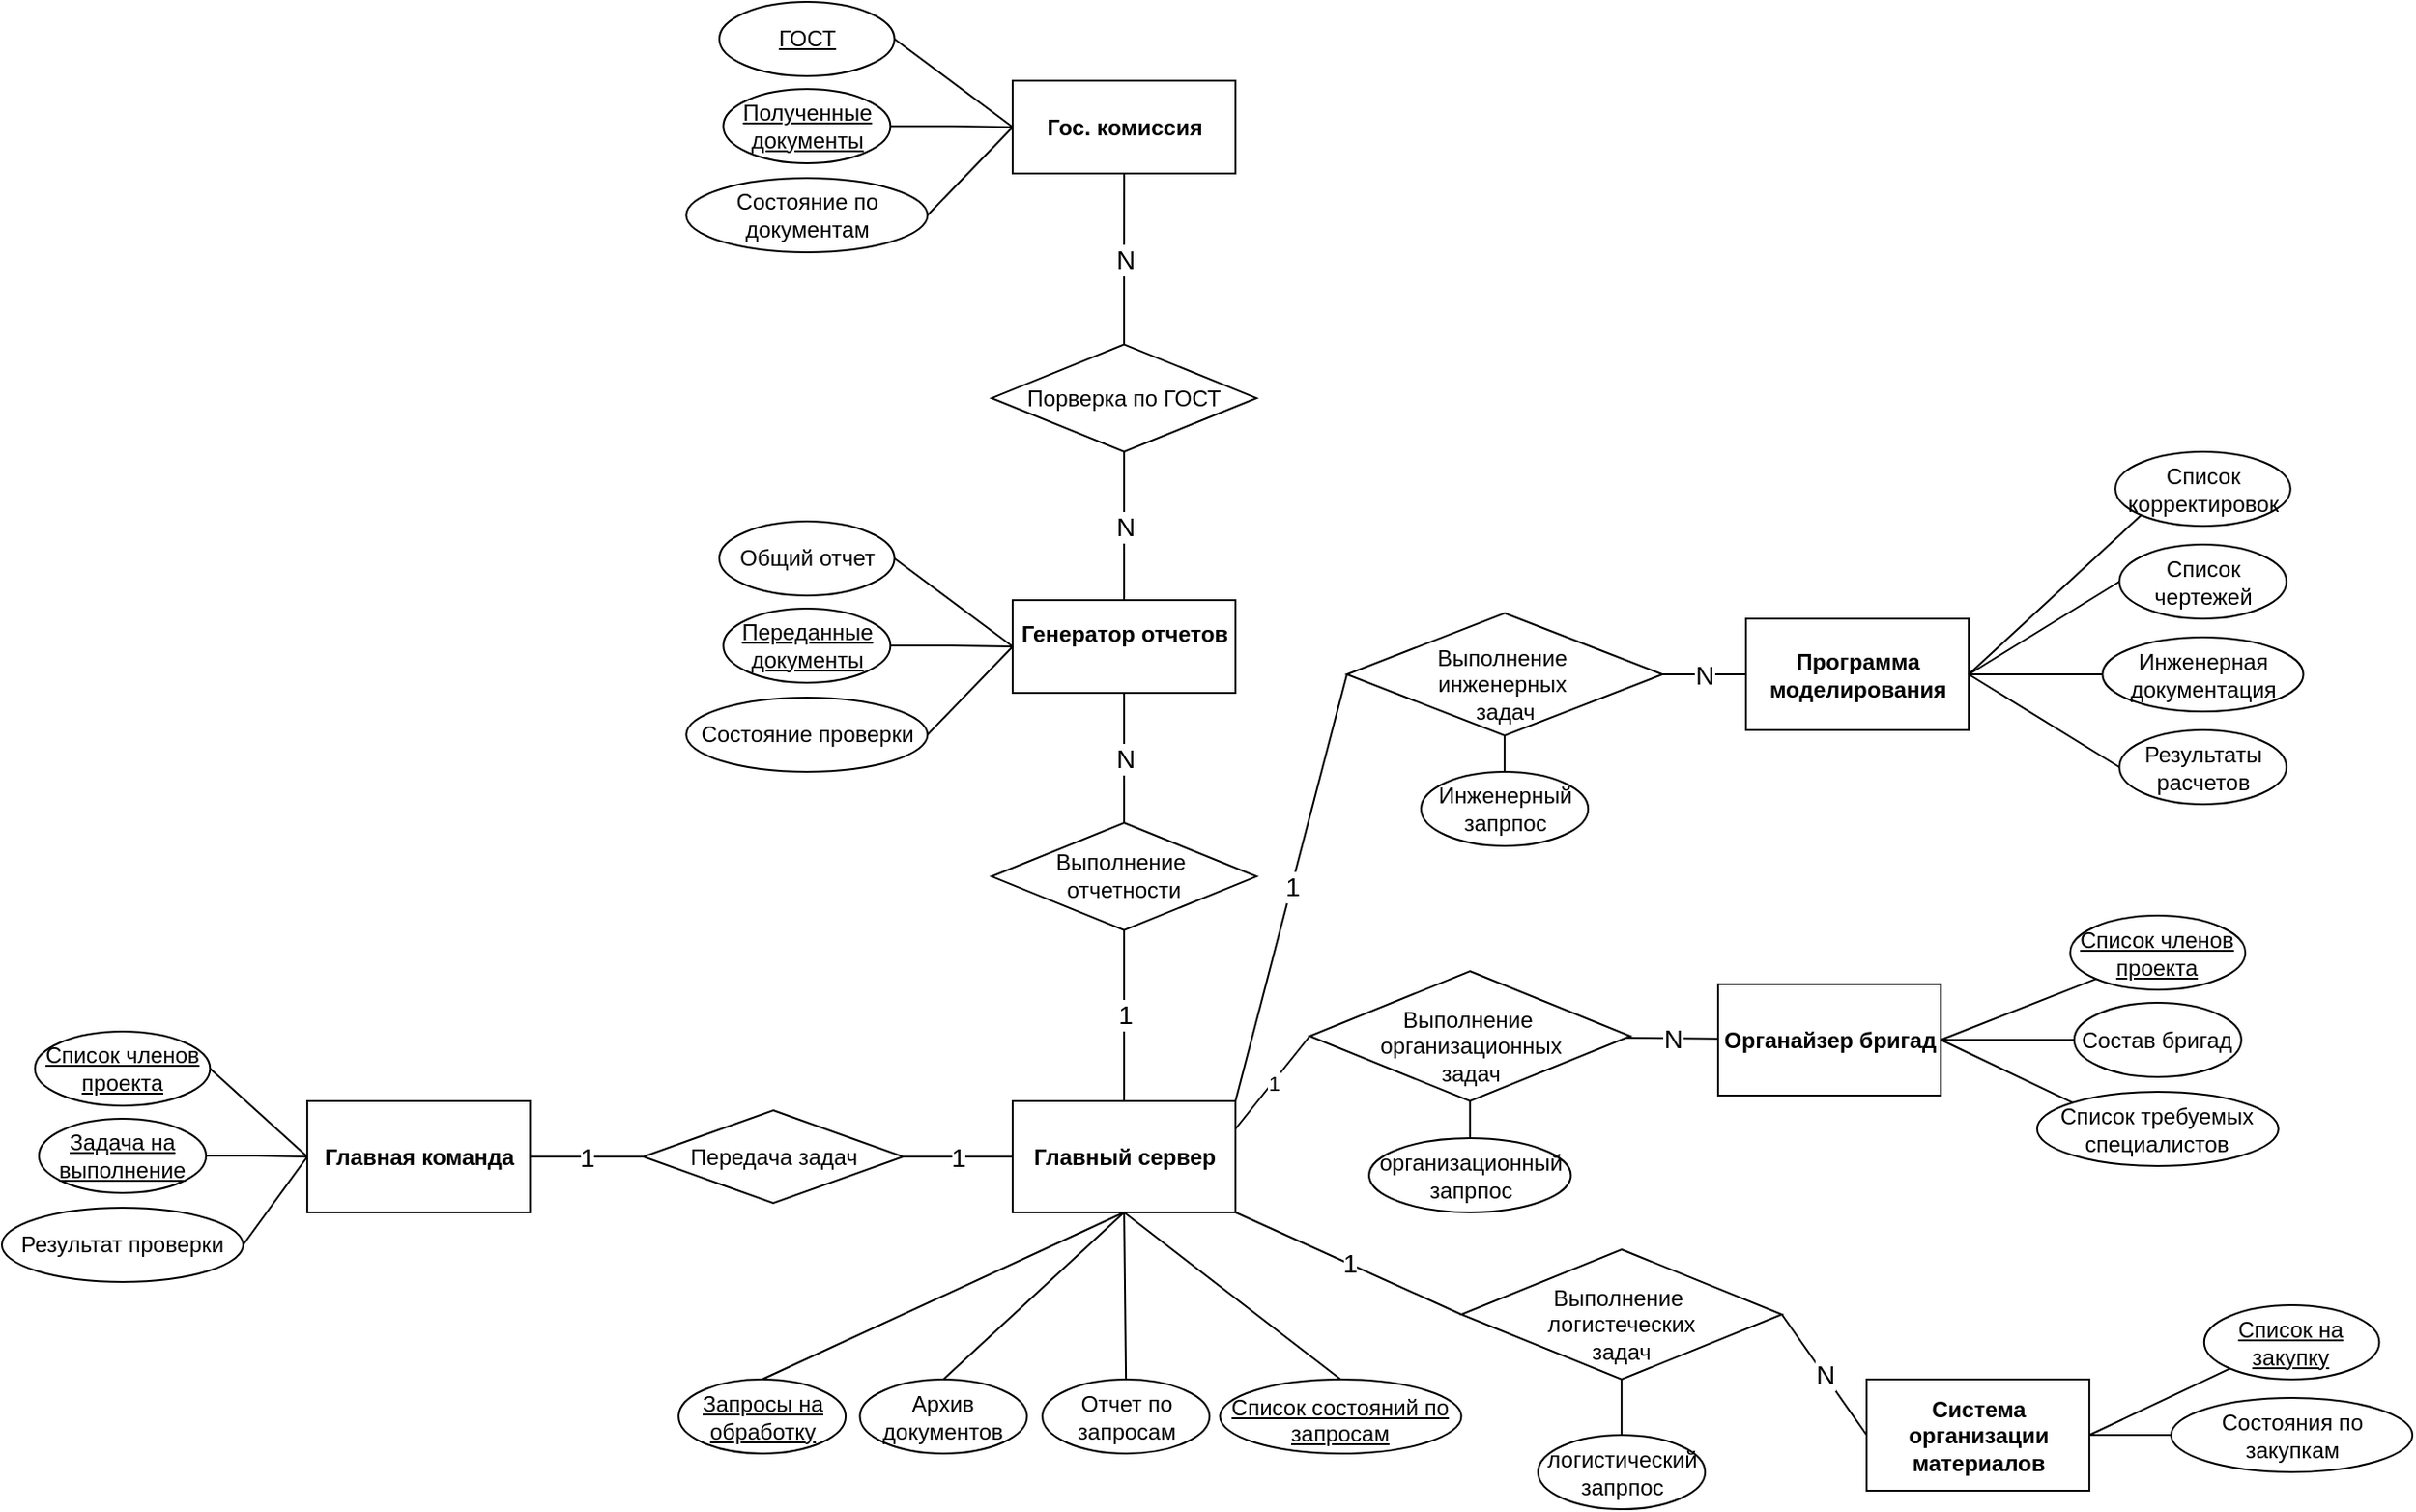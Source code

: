 <mxfile version="24.2.5" type="device">
  <diagram id="R2lEEEUBdFMjLlhIrx00" name="Page-1">
    <mxGraphModel dx="4090" dy="1407" grid="1" gridSize="10" guides="1" tooltips="1" connect="1" arrows="1" fold="1" page="1" pageScale="1" pageWidth="850" pageHeight="1100" math="0" shadow="0" extFonts="Permanent Marker^https://fonts.googleapis.com/css?family=Permanent+Marker">
      <root>
        <mxCell id="0" />
        <mxCell id="1" parent="0" />
        <mxCell id="HZR0XLKzO5xrUFBaR0wA-102" value="1" style="edgeStyle=orthogonalEdgeStyle;rounded=0;orthogonalLoop=1;jettySize=auto;html=1;exitX=1;exitY=0.5;exitDx=0;exitDy=0;entryX=0;entryY=0.5;entryDx=0;entryDy=0;endArrow=none;endFill=0;fontSize=14;" edge="1" parent="1" source="HZR0XLKzO5xrUFBaR0wA-77" target="HZR0XLKzO5xrUFBaR0wA-106">
          <mxGeometry relative="1" as="geometry" />
        </mxCell>
        <mxCell id="HZR0XLKzO5xrUFBaR0wA-77" value="&lt;b&gt;Главная команда&lt;/b&gt;" style="rounded=0;whiteSpace=wrap;html=1;" vertex="1" parent="1">
          <mxGeometry x="-1335.44" y="682.5" width="120" height="60" as="geometry" />
        </mxCell>
        <mxCell id="HZR0XLKzO5xrUFBaR0wA-103" value="1" style="rounded=0;orthogonalLoop=1;jettySize=auto;html=1;exitX=1;exitY=0.25;exitDx=0;exitDy=0;entryX=0;entryY=0.5;entryDx=0;entryDy=0;endArrow=none;endFill=0;" edge="1" parent="1" source="HZR0XLKzO5xrUFBaR0wA-95" target="HZR0XLKzO5xrUFBaR0wA-128">
          <mxGeometry relative="1" as="geometry" />
        </mxCell>
        <mxCell id="HZR0XLKzO5xrUFBaR0wA-104" value="1" style="rounded=0;orthogonalLoop=1;jettySize=auto;html=1;exitX=1;exitY=0;exitDx=0;exitDy=0;entryX=0;entryY=0.5;entryDx=0;entryDy=0;endArrow=none;endFill=0;fontSize=14;" edge="1" parent="1" source="HZR0XLKzO5xrUFBaR0wA-95" target="HZR0XLKzO5xrUFBaR0wA-118">
          <mxGeometry relative="1" as="geometry" />
        </mxCell>
        <mxCell id="HZR0XLKzO5xrUFBaR0wA-105" value="1" style="rounded=0;orthogonalLoop=1;jettySize=auto;html=1;exitX=1;exitY=1;exitDx=0;exitDy=0;entryX=0;entryY=0.5;entryDx=0;entryDy=0;endArrow=none;endFill=0;fontSize=14;" edge="1" parent="1" source="HZR0XLKzO5xrUFBaR0wA-95" target="HZR0XLKzO5xrUFBaR0wA-131">
          <mxGeometry relative="1" as="geometry" />
        </mxCell>
        <mxCell id="HZR0XLKzO5xrUFBaR0wA-95" value="&lt;b&gt;Главный сервер&lt;/b&gt;" style="rounded=0;whiteSpace=wrap;html=1;" vertex="1" parent="1">
          <mxGeometry x="-955.44" y="682.5" width="120" height="60" as="geometry" />
        </mxCell>
        <mxCell id="HZR0XLKzO5xrUFBaR0wA-96" value="&lt;b&gt;Программа моделирования&lt;/b&gt;" style="rounded=0;whiteSpace=wrap;html=1;" vertex="1" parent="1">
          <mxGeometry x="-560.44" y="422.5" width="120" height="60" as="geometry" />
        </mxCell>
        <mxCell id="HZR0XLKzO5xrUFBaR0wA-97" value="&lt;b style=&quot;background-color: initial;&quot;&gt;Система организации материалов&lt;/b&gt;" style="rounded=0;whiteSpace=wrap;html=1;" vertex="1" parent="1">
          <mxGeometry x="-495.44" y="832.5" width="120" height="60" as="geometry" />
        </mxCell>
        <mxCell id="HZR0XLKzO5xrUFBaR0wA-129" value="N" style="rounded=0;orthogonalLoop=1;jettySize=auto;html=1;endArrow=none;endFill=0;fontSize=14;" edge="1" parent="1" source="HZR0XLKzO5xrUFBaR0wA-98" target="HZR0XLKzO5xrUFBaR0wA-128">
          <mxGeometry relative="1" as="geometry" />
        </mxCell>
        <mxCell id="HZR0XLKzO5xrUFBaR0wA-98" value="&lt;b&gt;Органайзер бригад&lt;/b&gt;" style="rounded=0;whiteSpace=wrap;html=1;" vertex="1" parent="1">
          <mxGeometry x="-575.44" y="619.5" width="120" height="60" as="geometry" />
        </mxCell>
        <mxCell id="HZR0XLKzO5xrUFBaR0wA-171" value="N" style="edgeStyle=orthogonalEdgeStyle;rounded=0;orthogonalLoop=1;jettySize=auto;html=1;exitX=0.5;exitY=0;exitDx=0;exitDy=0;entryX=0.5;entryY=1;entryDx=0;entryDy=0;endArrow=none;endFill=0;fontSize=14;" edge="1" parent="1" source="HZR0XLKzO5xrUFBaR0wA-100" target="HZR0XLKzO5xrUFBaR0wA-168">
          <mxGeometry relative="1" as="geometry" />
        </mxCell>
        <mxCell id="HZR0XLKzO5xrUFBaR0wA-100" value="&lt;b&gt;Генератор отчетов&lt;/b&gt;&lt;br&gt;&lt;div&gt;&lt;b&gt;&lt;br&gt;&lt;/b&gt;&lt;/div&gt;" style="rounded=0;whiteSpace=wrap;html=1;" vertex="1" parent="1">
          <mxGeometry x="-955.44" y="412.5" width="120" height="50" as="geometry" />
        </mxCell>
        <mxCell id="HZR0XLKzO5xrUFBaR0wA-101" value="&lt;div&gt;&lt;b&gt;Гос. комиссия&lt;/b&gt;&lt;b&gt;&lt;br&gt;&lt;/b&gt;&lt;/div&gt;" style="rounded=0;whiteSpace=wrap;html=1;" vertex="1" parent="1">
          <mxGeometry x="-955.44" y="132.5" width="120" height="50" as="geometry" />
        </mxCell>
        <mxCell id="HZR0XLKzO5xrUFBaR0wA-107" value="1" style="edgeStyle=orthogonalEdgeStyle;rounded=0;orthogonalLoop=1;jettySize=auto;html=1;exitX=1;exitY=0.5;exitDx=0;exitDy=0;entryX=0;entryY=0.5;entryDx=0;entryDy=0;endArrow=none;endFill=0;fontSize=14;" edge="1" parent="1" source="HZR0XLKzO5xrUFBaR0wA-106" target="HZR0XLKzO5xrUFBaR0wA-95">
          <mxGeometry relative="1" as="geometry" />
        </mxCell>
        <mxCell id="HZR0XLKzO5xrUFBaR0wA-106" value="Передача задач" style="rhombus;whiteSpace=wrap;html=1;" vertex="1" parent="1">
          <mxGeometry x="-1154.44" y="687.5" width="140" height="50" as="geometry" />
        </mxCell>
        <mxCell id="HZR0XLKzO5xrUFBaR0wA-113" style="rounded=0;orthogonalLoop=1;jettySize=auto;html=1;exitX=0.5;exitY=0;exitDx=0;exitDy=0;entryX=0.5;entryY=1;entryDx=0;entryDy=0;endArrow=none;endFill=0;" edge="1" parent="1" source="HZR0XLKzO5xrUFBaR0wA-108" target="HZR0XLKzO5xrUFBaR0wA-95">
          <mxGeometry relative="1" as="geometry" />
        </mxCell>
        <mxCell id="HZR0XLKzO5xrUFBaR0wA-108" value="&lt;u&gt;Запросы на обработку&lt;/u&gt;" style="ellipse;whiteSpace=wrap;html=1;" vertex="1" parent="1">
          <mxGeometry x="-1135.44" y="832.5" width="90" height="40" as="geometry" />
        </mxCell>
        <mxCell id="HZR0XLKzO5xrUFBaR0wA-114" style="rounded=0;orthogonalLoop=1;jettySize=auto;html=1;exitX=0.5;exitY=0;exitDx=0;exitDy=0;entryX=0.5;entryY=1;entryDx=0;entryDy=0;endArrow=none;endFill=0;" edge="1" parent="1" source="HZR0XLKzO5xrUFBaR0wA-109" target="HZR0XLKzO5xrUFBaR0wA-95">
          <mxGeometry relative="1" as="geometry" />
        </mxCell>
        <mxCell id="HZR0XLKzO5xrUFBaR0wA-109" value="Архив документов" style="ellipse;whiteSpace=wrap;html=1;" vertex="1" parent="1">
          <mxGeometry x="-1037.77" y="832.5" width="90" height="40" as="geometry" />
        </mxCell>
        <mxCell id="HZR0XLKzO5xrUFBaR0wA-111" value="&lt;span style=&quot;text-align: left;&quot;&gt;Отчет по запросам&lt;/span&gt;" style="ellipse;whiteSpace=wrap;html=1;" vertex="1" parent="1">
          <mxGeometry x="-939.44" y="832.5" width="90" height="40" as="geometry" />
        </mxCell>
        <mxCell id="HZR0XLKzO5xrUFBaR0wA-116" style="rounded=0;orthogonalLoop=1;jettySize=auto;html=1;exitX=0.5;exitY=0;exitDx=0;exitDy=0;entryX=0.5;entryY=1;entryDx=0;entryDy=0;endArrow=none;endFill=0;" edge="1" parent="1" source="HZR0XLKzO5xrUFBaR0wA-112" target="HZR0XLKzO5xrUFBaR0wA-95">
          <mxGeometry relative="1" as="geometry" />
        </mxCell>
        <mxCell id="HZR0XLKzO5xrUFBaR0wA-112" value="&lt;u&gt;&lt;span style=&quot;text-align: left;&quot;&gt;Список состояний по запросам&lt;/span&gt;&lt;br&gt;&lt;/u&gt;&lt;div&gt;&lt;span style=&quot;text-align: left;&quot;&gt;&lt;br&gt;&lt;/span&gt;&lt;/div&gt;" style="ellipse;whiteSpace=wrap;html=1;verticalAlign=middle;spacingTop=18;" vertex="1" parent="1">
          <mxGeometry x="-843.77" y="832.5" width="130" height="40" as="geometry" />
        </mxCell>
        <mxCell id="HZR0XLKzO5xrUFBaR0wA-115" style="rounded=0;orthogonalLoop=1;jettySize=auto;html=1;exitX=0.5;exitY=0;exitDx=0;exitDy=0;entryX=0.5;entryY=1;entryDx=0;entryDy=0;endArrow=none;endFill=0;" edge="1" parent="1" source="HZR0XLKzO5xrUFBaR0wA-111" target="HZR0XLKzO5xrUFBaR0wA-95">
          <mxGeometry relative="1" as="geometry" />
        </mxCell>
        <mxCell id="HZR0XLKzO5xrUFBaR0wA-119" value="N" style="edgeStyle=orthogonalEdgeStyle;rounded=0;orthogonalLoop=1;jettySize=auto;html=1;exitX=1;exitY=0.5;exitDx=0;exitDy=0;entryX=0;entryY=0.5;entryDx=0;entryDy=0;endArrow=none;endFill=0;fontSize=14;" edge="1" parent="1" source="HZR0XLKzO5xrUFBaR0wA-118" target="HZR0XLKzO5xrUFBaR0wA-96">
          <mxGeometry relative="1" as="geometry" />
        </mxCell>
        <mxCell id="HZR0XLKzO5xrUFBaR0wA-118" value="Выполнение&amp;nbsp;&lt;div&gt;инженерных&amp;nbsp;&lt;div&gt;задач&lt;/div&gt;&lt;/div&gt;" style="rhombus;whiteSpace=wrap;html=1;spacingTop=10;" vertex="1" parent="1">
          <mxGeometry x="-775.44" y="419.5" width="170" height="66" as="geometry" />
        </mxCell>
        <mxCell id="HZR0XLKzO5xrUFBaR0wA-128" value="Выполнение&amp;nbsp;&lt;div&gt;организационных&lt;div&gt;задач&lt;/div&gt;&lt;/div&gt;" style="rhombus;whiteSpace=wrap;html=1;spacingTop=10;" vertex="1" parent="1">
          <mxGeometry x="-795.44" y="612.5" width="172.66" height="70" as="geometry" />
        </mxCell>
        <mxCell id="HZR0XLKzO5xrUFBaR0wA-132" value="N" style="rounded=0;orthogonalLoop=1;jettySize=auto;html=1;exitX=1;exitY=0.5;exitDx=0;exitDy=0;entryX=0;entryY=0.5;entryDx=0;entryDy=0;endArrow=none;endFill=0;fontSize=14;" edge="1" parent="1" source="HZR0XLKzO5xrUFBaR0wA-131" target="HZR0XLKzO5xrUFBaR0wA-97">
          <mxGeometry relative="1" as="geometry" />
        </mxCell>
        <mxCell id="HZR0XLKzO5xrUFBaR0wA-195" style="edgeStyle=orthogonalEdgeStyle;rounded=0;orthogonalLoop=1;jettySize=auto;html=1;exitX=0.5;exitY=1;exitDx=0;exitDy=0;entryX=0.5;entryY=0;entryDx=0;entryDy=0;endArrow=none;endFill=0;" edge="1" parent="1" source="HZR0XLKzO5xrUFBaR0wA-131" target="HZR0XLKzO5xrUFBaR0wA-194">
          <mxGeometry relative="1" as="geometry" />
        </mxCell>
        <mxCell id="HZR0XLKzO5xrUFBaR0wA-131" value="Выполнение&amp;nbsp;&lt;div&gt;логистеческих&lt;br&gt;&lt;div&gt;задач&lt;/div&gt;&lt;/div&gt;" style="rhombus;whiteSpace=wrap;html=1;spacingTop=10;" vertex="1" parent="1">
          <mxGeometry x="-713.77" y="762.5" width="172.66" height="70" as="geometry" />
        </mxCell>
        <mxCell id="HZR0XLKzO5xrUFBaR0wA-145" value="&lt;span style=&quot;text-align: left;&quot;&gt;&lt;u&gt;Список на закупку&lt;/u&gt;&lt;/span&gt;" style="ellipse;whiteSpace=wrap;html=1;" vertex="1" parent="1">
          <mxGeometry x="-313.6" y="792.5" width="94.33" height="40" as="geometry" />
        </mxCell>
        <mxCell id="HZR0XLKzO5xrUFBaR0wA-146" style="rounded=0;orthogonalLoop=1;jettySize=auto;html=1;exitX=0;exitY=0.5;exitDx=0;exitDy=0;entryX=1;entryY=0.5;entryDx=0;entryDy=0;endArrow=none;endFill=0;" edge="1" parent="1" source="HZR0XLKzO5xrUFBaR0wA-147" target="HZR0XLKzO5xrUFBaR0wA-97">
          <mxGeometry relative="1" as="geometry">
            <mxPoint x="-206.44" y="885.5" as="targetPoint" />
          </mxGeometry>
        </mxCell>
        <mxCell id="HZR0XLKzO5xrUFBaR0wA-147" value="&lt;div&gt;&lt;span style=&quot;text-align: left;&quot;&gt;Состояния по закупкам&lt;/span&gt;&lt;span style=&quot;text-align: left;&quot;&gt;&lt;br&gt;&lt;/span&gt;&lt;/div&gt;" style="ellipse;whiteSpace=wrap;html=1;verticalAlign=middle;spacingTop=0;" vertex="1" parent="1">
          <mxGeometry x="-331.43" y="842.5" width="130" height="40" as="geometry" />
        </mxCell>
        <mxCell id="HZR0XLKzO5xrUFBaR0wA-148" style="rounded=0;orthogonalLoop=1;jettySize=auto;html=1;exitX=0;exitY=1;exitDx=0;exitDy=0;entryX=1;entryY=0.5;entryDx=0;entryDy=0;endArrow=none;endFill=0;" edge="1" parent="1" source="HZR0XLKzO5xrUFBaR0wA-145" target="HZR0XLKzO5xrUFBaR0wA-97">
          <mxGeometry relative="1" as="geometry">
            <mxPoint x="-206.44" y="885.5" as="targetPoint" />
          </mxGeometry>
        </mxCell>
        <mxCell id="HZR0XLKzO5xrUFBaR0wA-151" style="rounded=0;orthogonalLoop=1;jettySize=auto;html=1;exitX=0;exitY=0.5;exitDx=0;exitDy=0;entryX=1;entryY=0.5;entryDx=0;entryDy=0;endArrow=none;endFill=0;" edge="1" parent="1" source="HZR0XLKzO5xrUFBaR0wA-152" target="HZR0XLKzO5xrUFBaR0wA-98">
          <mxGeometry relative="1" as="geometry">
            <mxPoint x="-435.44" y="647.5" as="targetPoint" />
          </mxGeometry>
        </mxCell>
        <mxCell id="HZR0XLKzO5xrUFBaR0wA-152" value="&lt;span style=&quot;text-align: left;&quot;&gt;Состав бригад&lt;/span&gt;" style="ellipse;whiteSpace=wrap;html=1;" vertex="1" parent="1">
          <mxGeometry x="-383.6" y="629.5" width="90" height="40" as="geometry" />
        </mxCell>
        <mxCell id="HZR0XLKzO5xrUFBaR0wA-153" value="&lt;span style=&quot;text-align: left;&quot;&gt;Список членов проекта&lt;/span&gt;" style="ellipse;whiteSpace=wrap;html=1;fontStyle=4" vertex="1" parent="1">
          <mxGeometry x="-385.77" y="582.5" width="94.33" height="40" as="geometry" />
        </mxCell>
        <mxCell id="HZR0XLKzO5xrUFBaR0wA-154" style="rounded=0;orthogonalLoop=1;jettySize=auto;html=1;exitX=0;exitY=0;exitDx=0;exitDy=0;endArrow=none;endFill=0;entryX=1;entryY=0.5;entryDx=0;entryDy=0;" edge="1" parent="1" source="HZR0XLKzO5xrUFBaR0wA-155" target="HZR0XLKzO5xrUFBaR0wA-98">
          <mxGeometry relative="1" as="geometry">
            <mxPoint x="-455.44" y="647.5" as="targetPoint" />
          </mxGeometry>
        </mxCell>
        <mxCell id="HZR0XLKzO5xrUFBaR0wA-155" value="&lt;div&gt;&lt;span style=&quot;text-align: left;&quot;&gt;Список требуемых специалистов&lt;/span&gt;&lt;span style=&quot;text-align: left;&quot;&gt;&lt;br&gt;&lt;/span&gt;&lt;/div&gt;" style="ellipse;whiteSpace=wrap;html=1;verticalAlign=middle;spacingTop=0;" vertex="1" parent="1">
          <mxGeometry x="-403.61" y="677.5" width="130" height="40" as="geometry" />
        </mxCell>
        <mxCell id="HZR0XLKzO5xrUFBaR0wA-156" style="rounded=0;orthogonalLoop=1;jettySize=auto;html=1;exitX=0;exitY=1;exitDx=0;exitDy=0;entryX=1;entryY=0.5;entryDx=0;entryDy=0;endArrow=none;endFill=0;" edge="1" parent="1" source="HZR0XLKzO5xrUFBaR0wA-153" target="HZR0XLKzO5xrUFBaR0wA-98">
          <mxGeometry relative="1" as="geometry">
            <mxPoint x="-435.44" y="647.5" as="targetPoint" />
          </mxGeometry>
        </mxCell>
        <mxCell id="HZR0XLKzO5xrUFBaR0wA-157" style="rounded=0;orthogonalLoop=1;jettySize=auto;html=1;exitX=0;exitY=0.5;exitDx=0;exitDy=0;endArrow=none;endFill=0;entryX=1;entryY=0.5;entryDx=0;entryDy=0;" edge="1" parent="1" source="HZR0XLKzO5xrUFBaR0wA-158" target="HZR0XLKzO5xrUFBaR0wA-96">
          <mxGeometry relative="1" as="geometry">
            <mxPoint x="-425.44" y="457.5" as="targetPoint" />
          </mxGeometry>
        </mxCell>
        <mxCell id="HZR0XLKzO5xrUFBaR0wA-158" value="&lt;span style=&quot;text-align: left;&quot;&gt;Результаты расчетов&lt;/span&gt;" style="ellipse;whiteSpace=wrap;html=1;" vertex="1" parent="1">
          <mxGeometry x="-359.27" y="482.5" width="90" height="40" as="geometry" />
        </mxCell>
        <mxCell id="HZR0XLKzO5xrUFBaR0wA-159" style="rounded=0;orthogonalLoop=1;jettySize=auto;html=1;exitX=0;exitY=0.5;exitDx=0;exitDy=0;entryX=1;entryY=0.5;entryDx=0;entryDy=0;endArrow=none;endFill=0;" edge="1" parent="1" source="HZR0XLKzO5xrUFBaR0wA-160" target="HZR0XLKzO5xrUFBaR0wA-96">
          <mxGeometry relative="1" as="geometry">
            <mxPoint x="-425.44" y="457.5" as="targetPoint" />
          </mxGeometry>
        </mxCell>
        <mxCell id="HZR0XLKzO5xrUFBaR0wA-160" value="&lt;span style=&quot;text-align: left;&quot;&gt;Список чертежей&lt;/span&gt;" style="ellipse;whiteSpace=wrap;html=1;" vertex="1" parent="1">
          <mxGeometry x="-359.27" y="382.5" width="90" height="40" as="geometry" />
        </mxCell>
        <mxCell id="HZR0XLKzO5xrUFBaR0wA-161" value="&lt;span style=&quot;text-align: left;&quot;&gt;Список корректировок&lt;/span&gt;" style="ellipse;whiteSpace=wrap;html=1;" vertex="1" parent="1">
          <mxGeometry x="-361.44" y="332.5" width="94.33" height="40" as="geometry" />
        </mxCell>
        <mxCell id="HZR0XLKzO5xrUFBaR0wA-162" style="rounded=0;orthogonalLoop=1;jettySize=auto;html=1;exitX=0;exitY=0.5;exitDx=0;exitDy=0;entryX=1;entryY=0.5;entryDx=0;entryDy=0;endArrow=none;endFill=0;" edge="1" parent="1" source="HZR0XLKzO5xrUFBaR0wA-163" target="HZR0XLKzO5xrUFBaR0wA-96">
          <mxGeometry relative="1" as="geometry">
            <mxPoint x="-425.44" y="457.5" as="targetPoint" />
          </mxGeometry>
        </mxCell>
        <mxCell id="HZR0XLKzO5xrUFBaR0wA-163" value="&lt;div&gt;&lt;span style=&quot;text-align: left;&quot;&gt;Инженерная документация&lt;/span&gt;&lt;span style=&quot;text-align: left;&quot;&gt;&lt;br&gt;&lt;/span&gt;&lt;/div&gt;" style="ellipse;whiteSpace=wrap;html=1;verticalAlign=middle;spacingTop=0;" vertex="1" parent="1">
          <mxGeometry x="-368.35" y="432.5" width="108.16" height="40" as="geometry" />
        </mxCell>
        <mxCell id="HZR0XLKzO5xrUFBaR0wA-164" style="rounded=0;orthogonalLoop=1;jettySize=auto;html=1;exitX=0;exitY=1;exitDx=0;exitDy=0;entryX=1;entryY=0.5;entryDx=0;entryDy=0;endArrow=none;endFill=0;" edge="1" parent="1" source="HZR0XLKzO5xrUFBaR0wA-161" target="HZR0XLKzO5xrUFBaR0wA-96">
          <mxGeometry relative="1" as="geometry">
            <mxPoint x="-425.44" y="457.5" as="targetPoint" />
          </mxGeometry>
        </mxCell>
        <mxCell id="HZR0XLKzO5xrUFBaR0wA-169" value="1" style="edgeStyle=orthogonalEdgeStyle;rounded=0;orthogonalLoop=1;jettySize=auto;html=1;exitX=0.5;exitY=1;exitDx=0;exitDy=0;entryX=0.5;entryY=0;entryDx=0;entryDy=0;endArrow=none;endFill=0;fontSize=14;" edge="1" parent="1" source="HZR0XLKzO5xrUFBaR0wA-167" target="HZR0XLKzO5xrUFBaR0wA-95">
          <mxGeometry relative="1" as="geometry" />
        </mxCell>
        <mxCell id="HZR0XLKzO5xrUFBaR0wA-170" value="N" style="edgeStyle=orthogonalEdgeStyle;rounded=0;orthogonalLoop=1;jettySize=auto;html=1;exitX=0.5;exitY=0;exitDx=0;exitDy=0;entryX=0.5;entryY=1;entryDx=0;entryDy=0;endArrow=none;endFill=0;fontSize=14;" edge="1" parent="1" source="HZR0XLKzO5xrUFBaR0wA-167" target="HZR0XLKzO5xrUFBaR0wA-100">
          <mxGeometry relative="1" as="geometry" />
        </mxCell>
        <mxCell id="HZR0XLKzO5xrUFBaR0wA-167" value="Выполнение&amp;nbsp;&lt;div&gt;отчетности&lt;/div&gt;" style="rhombus;whiteSpace=wrap;html=1;spacingTop=0;" vertex="1" parent="1">
          <mxGeometry x="-966.77" y="532.5" width="142.66" height="57.84" as="geometry" />
        </mxCell>
        <mxCell id="HZR0XLKzO5xrUFBaR0wA-172" value="N" style="edgeStyle=orthogonalEdgeStyle;rounded=0;orthogonalLoop=1;jettySize=auto;html=1;endArrow=none;endFill=0;fontSize=14;" edge="1" parent="1" source="HZR0XLKzO5xrUFBaR0wA-168" target="HZR0XLKzO5xrUFBaR0wA-101">
          <mxGeometry relative="1" as="geometry" />
        </mxCell>
        <mxCell id="HZR0XLKzO5xrUFBaR0wA-168" value="Порверка по ГОСТ" style="rhombus;whiteSpace=wrap;html=1;spacingTop=0;" vertex="1" parent="1">
          <mxGeometry x="-966.77" y="274.66" width="142.66" height="57.84" as="geometry" />
        </mxCell>
        <mxCell id="HZR0XLKzO5xrUFBaR0wA-177" style="edgeStyle=orthogonalEdgeStyle;rounded=0;orthogonalLoop=1;jettySize=auto;html=1;exitX=1;exitY=0.5;exitDx=0;exitDy=0;entryX=0;entryY=0.5;entryDx=0;entryDy=0;endArrow=none;endFill=0;" edge="1" parent="1" source="HZR0XLKzO5xrUFBaR0wA-174" target="HZR0XLKzO5xrUFBaR0wA-77">
          <mxGeometry relative="1" as="geometry" />
        </mxCell>
        <mxCell id="HZR0XLKzO5xrUFBaR0wA-174" value="&lt;span style=&quot;text-align: left;&quot;&gt;Задача на выполнение&lt;/span&gt;" style="ellipse;whiteSpace=wrap;html=1;fontStyle=4" vertex="1" parent="1">
          <mxGeometry x="-1479.99" y="692" width="90" height="40" as="geometry" />
        </mxCell>
        <mxCell id="HZR0XLKzO5xrUFBaR0wA-178" style="rounded=0;orthogonalLoop=1;jettySize=auto;html=1;exitX=1;exitY=0.5;exitDx=0;exitDy=0;entryX=0;entryY=0.5;entryDx=0;entryDy=0;endArrow=none;endFill=0;" edge="1" parent="1" source="HZR0XLKzO5xrUFBaR0wA-175" target="HZR0XLKzO5xrUFBaR0wA-77">
          <mxGeometry relative="1" as="geometry" />
        </mxCell>
        <mxCell id="HZR0XLKzO5xrUFBaR0wA-175" value="&lt;span style=&quot;text-align: left;&quot;&gt;Список членов проекта&lt;/span&gt;" style="ellipse;whiteSpace=wrap;html=1;fontStyle=4" vertex="1" parent="1">
          <mxGeometry x="-1482.16" y="645" width="94.33" height="40" as="geometry" />
        </mxCell>
        <mxCell id="HZR0XLKzO5xrUFBaR0wA-179" style="rounded=0;orthogonalLoop=1;jettySize=auto;html=1;exitX=1;exitY=0.5;exitDx=0;exitDy=0;entryX=0;entryY=0.5;entryDx=0;entryDy=0;endArrow=none;endFill=0;" edge="1" parent="1" source="HZR0XLKzO5xrUFBaR0wA-176" target="HZR0XLKzO5xrUFBaR0wA-77">
          <mxGeometry relative="1" as="geometry">
            <mxPoint x="-1345.44" y="742.5" as="targetPoint" />
          </mxGeometry>
        </mxCell>
        <mxCell id="HZR0XLKzO5xrUFBaR0wA-176" value="&lt;div&gt;&lt;span style=&quot;text-align: left;&quot;&gt;Результат проверки&lt;/span&gt;&lt;span style=&quot;text-align: left;&quot;&gt;&lt;br&gt;&lt;/span&gt;&lt;/div&gt;" style="ellipse;whiteSpace=wrap;html=1;verticalAlign=middle;spacingTop=0;" vertex="1" parent="1">
          <mxGeometry x="-1500" y="740" width="130" height="40" as="geometry" />
        </mxCell>
        <mxCell id="HZR0XLKzO5xrUFBaR0wA-180" style="edgeStyle=orthogonalEdgeStyle;rounded=0;orthogonalLoop=1;jettySize=auto;html=1;exitX=1;exitY=0.5;exitDx=0;exitDy=0;entryX=0;entryY=0.5;entryDx=0;entryDy=0;endArrow=none;endFill=0;" edge="1" parent="1" source="HZR0XLKzO5xrUFBaR0wA-181" target="HZR0XLKzO5xrUFBaR0wA-100">
          <mxGeometry relative="1" as="geometry">
            <mxPoint x="-966.77" y="437.5" as="targetPoint" />
          </mxGeometry>
        </mxCell>
        <mxCell id="HZR0XLKzO5xrUFBaR0wA-181" value="&lt;span style=&quot;text-align: left;&quot;&gt;Переданные документы&lt;/span&gt;" style="ellipse;whiteSpace=wrap;html=1;fontStyle=4" vertex="1" parent="1">
          <mxGeometry x="-1111.32" y="417" width="90" height="40" as="geometry" />
        </mxCell>
        <mxCell id="HZR0XLKzO5xrUFBaR0wA-182" style="rounded=0;orthogonalLoop=1;jettySize=auto;html=1;exitX=1;exitY=0.5;exitDx=0;exitDy=0;entryX=0;entryY=0.5;entryDx=0;entryDy=0;endArrow=none;endFill=0;" edge="1" parent="1" source="HZR0XLKzO5xrUFBaR0wA-183" target="HZR0XLKzO5xrUFBaR0wA-100">
          <mxGeometry relative="1" as="geometry">
            <mxPoint x="-966.77" y="437.5" as="targetPoint" />
          </mxGeometry>
        </mxCell>
        <mxCell id="HZR0XLKzO5xrUFBaR0wA-183" value="&lt;span style=&quot;text-align: left;&quot;&gt;Общий отчет&lt;/span&gt;" style="ellipse;whiteSpace=wrap;html=1;fontStyle=0" vertex="1" parent="1">
          <mxGeometry x="-1113.49" y="370" width="94.33" height="40" as="geometry" />
        </mxCell>
        <mxCell id="HZR0XLKzO5xrUFBaR0wA-184" style="rounded=0;orthogonalLoop=1;jettySize=auto;html=1;exitX=1;exitY=0.5;exitDx=0;exitDy=0;entryX=0;entryY=0.5;entryDx=0;entryDy=0;endArrow=none;endFill=0;" edge="1" parent="1" source="HZR0XLKzO5xrUFBaR0wA-185" target="HZR0XLKzO5xrUFBaR0wA-100">
          <mxGeometry relative="1" as="geometry">
            <mxPoint x="-966.77" y="437.5" as="targetPoint" />
          </mxGeometry>
        </mxCell>
        <mxCell id="HZR0XLKzO5xrUFBaR0wA-185" value="&lt;div&gt;&lt;span style=&quot;text-align: left;&quot;&gt;Состояние проверки&lt;/span&gt;&lt;span style=&quot;text-align: left;&quot;&gt;&lt;br&gt;&lt;/span&gt;&lt;/div&gt;" style="ellipse;whiteSpace=wrap;html=1;verticalAlign=middle;spacingTop=0;" vertex="1" parent="1">
          <mxGeometry x="-1131.33" y="465" width="130" height="40" as="geometry" />
        </mxCell>
        <mxCell id="HZR0XLKzO5xrUFBaR0wA-186" style="edgeStyle=orthogonalEdgeStyle;rounded=0;orthogonalLoop=1;jettySize=auto;html=1;exitX=1;exitY=0.5;exitDx=0;exitDy=0;entryX=0;entryY=0.5;entryDx=0;entryDy=0;endArrow=none;endFill=0;" edge="1" parent="1" source="HZR0XLKzO5xrUFBaR0wA-187" target="HZR0XLKzO5xrUFBaR0wA-101">
          <mxGeometry relative="1" as="geometry">
            <mxPoint x="-959.55" y="157.5" as="targetPoint" />
          </mxGeometry>
        </mxCell>
        <mxCell id="HZR0XLKzO5xrUFBaR0wA-187" value="&lt;span style=&quot;text-align: left;&quot;&gt;Полученные документы&lt;/span&gt;" style="ellipse;whiteSpace=wrap;html=1;fontStyle=4" vertex="1" parent="1">
          <mxGeometry x="-1111.32" y="137" width="90" height="40" as="geometry" />
        </mxCell>
        <mxCell id="HZR0XLKzO5xrUFBaR0wA-188" style="rounded=0;orthogonalLoop=1;jettySize=auto;html=1;exitX=1;exitY=0.5;exitDx=0;exitDy=0;entryX=0;entryY=0.5;entryDx=0;entryDy=0;endArrow=none;endFill=0;" edge="1" parent="1" source="HZR0XLKzO5xrUFBaR0wA-189" target="HZR0XLKzO5xrUFBaR0wA-101">
          <mxGeometry relative="1" as="geometry">
            <mxPoint x="-959.55" y="157.5" as="targetPoint" />
          </mxGeometry>
        </mxCell>
        <mxCell id="HZR0XLKzO5xrUFBaR0wA-189" value="&lt;span style=&quot;text-align: left;&quot;&gt;ГОСТ&lt;/span&gt;" style="ellipse;whiteSpace=wrap;html=1;fontStyle=4" vertex="1" parent="1">
          <mxGeometry x="-1113.49" y="90" width="94.33" height="40" as="geometry" />
        </mxCell>
        <mxCell id="HZR0XLKzO5xrUFBaR0wA-190" style="rounded=0;orthogonalLoop=1;jettySize=auto;html=1;exitX=1;exitY=0.5;exitDx=0;exitDy=0;entryX=0;entryY=0.5;entryDx=0;entryDy=0;endArrow=none;endFill=0;" edge="1" parent="1" source="HZR0XLKzO5xrUFBaR0wA-191" target="HZR0XLKzO5xrUFBaR0wA-101">
          <mxGeometry relative="1" as="geometry">
            <mxPoint x="-959.55" y="157.5" as="targetPoint" />
          </mxGeometry>
        </mxCell>
        <mxCell id="HZR0XLKzO5xrUFBaR0wA-191" value="&lt;div&gt;&lt;span style=&quot;text-align: left;&quot;&gt;Состояние по документам&lt;/span&gt;&lt;span style=&quot;text-align: left;&quot;&gt;&lt;br&gt;&lt;/span&gt;&lt;/div&gt;" style="ellipse;whiteSpace=wrap;html=1;verticalAlign=middle;spacingTop=0;" vertex="1" parent="1">
          <mxGeometry x="-1131.33" y="185" width="130" height="40" as="geometry" />
        </mxCell>
        <mxCell id="HZR0XLKzO5xrUFBaR0wA-194" value="&lt;span style=&quot;text-align: left;&quot;&gt;логистический запрпос&lt;/span&gt;" style="ellipse;whiteSpace=wrap;html=1;" vertex="1" parent="1">
          <mxGeometry x="-672.44" y="862.5" width="90" height="40" as="geometry" />
        </mxCell>
        <mxCell id="HZR0XLKzO5xrUFBaR0wA-196" style="edgeStyle=orthogonalEdgeStyle;rounded=0;orthogonalLoop=1;jettySize=auto;html=1;exitX=0.5;exitY=1;exitDx=0;exitDy=0;entryX=0.5;entryY=0;entryDx=0;entryDy=0;endArrow=none;endFill=0;" edge="1" parent="1" target="HZR0XLKzO5xrUFBaR0wA-197" source="HZR0XLKzO5xrUFBaR0wA-128">
          <mxGeometry relative="1" as="geometry">
            <mxPoint x="-709.11" y="692" as="sourcePoint" />
          </mxGeometry>
        </mxCell>
        <mxCell id="HZR0XLKzO5xrUFBaR0wA-197" value="&lt;span style=&quot;text-align: left;&quot;&gt;организационный&lt;/span&gt;&lt;div&gt;&lt;span style=&quot;text-align: left;&quot;&gt;запрпос&lt;/span&gt;&lt;/div&gt;" style="ellipse;whiteSpace=wrap;html=1;" vertex="1" parent="1">
          <mxGeometry x="-763.44" y="702.5" width="108.67" height="40" as="geometry" />
        </mxCell>
        <mxCell id="HZR0XLKzO5xrUFBaR0wA-199" style="edgeStyle=orthogonalEdgeStyle;rounded=0;orthogonalLoop=1;jettySize=auto;html=1;exitX=0.5;exitY=1;exitDx=0;exitDy=0;entryX=0.5;entryY=0;entryDx=0;entryDy=0;endArrow=none;endFill=0;" edge="1" parent="1" target="HZR0XLKzO5xrUFBaR0wA-200" source="HZR0XLKzO5xrUFBaR0wA-118">
          <mxGeometry relative="1" as="geometry">
            <mxPoint x="-690.44" y="492.5" as="sourcePoint" />
          </mxGeometry>
        </mxCell>
        <mxCell id="HZR0XLKzO5xrUFBaR0wA-200" value="&lt;span style=&quot;text-align: left;&quot;&gt;Инженерный запрпос&lt;/span&gt;" style="ellipse;whiteSpace=wrap;html=1;" vertex="1" parent="1">
          <mxGeometry x="-735.44" y="505" width="90" height="40" as="geometry" />
        </mxCell>
      </root>
    </mxGraphModel>
  </diagram>
</mxfile>
